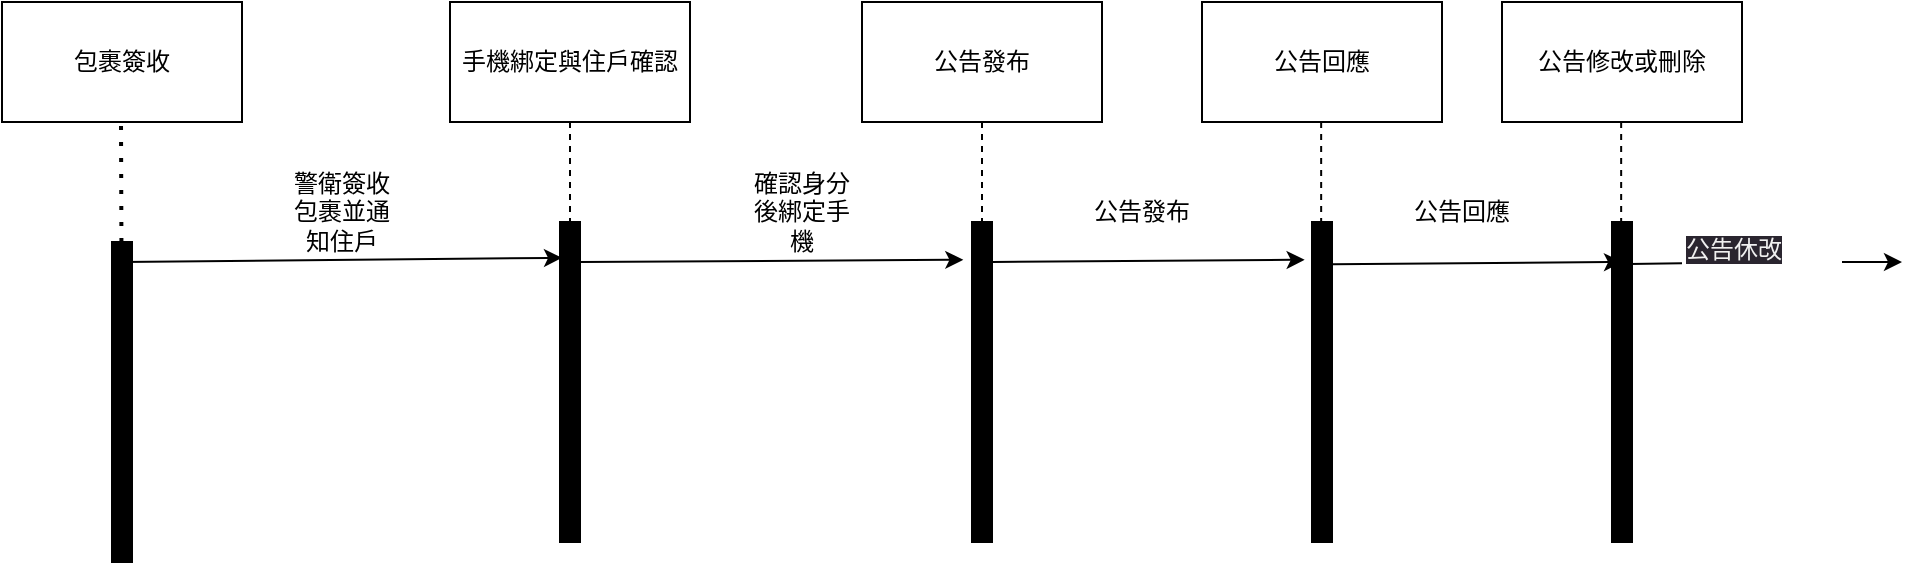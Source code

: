 <mxfile>
    <diagram id="Am69lzN_dXZeyNt_0xxd" name="第1頁">
        <mxGraphModel dx="746" dy="563" grid="1" gridSize="10" guides="1" tooltips="1" connect="1" arrows="1" fold="1" page="1" pageScale="1" pageWidth="827" pageHeight="1169" math="0" shadow="0">
            <root>
                <mxCell id="0"/>
                <mxCell id="1" parent="0"/>
                <mxCell id="14" style="edgeStyle=none;html=1;exitX=0.5;exitY=1;exitDx=0;exitDy=0;endArrow=none;endFill=0;dashed=1;" parent="1" source="2" target="13" edge="1">
                    <mxGeometry relative="1" as="geometry"/>
                </mxCell>
                <mxCell id="2" value="公告發布" style="rounded=0;whiteSpace=wrap;html=1;" parent="1" vertex="1">
                    <mxGeometry x="430" y="30" width="120" height="60" as="geometry"/>
                </mxCell>
                <mxCell id="3" value="包裹簽收" style="rounded=0;whiteSpace=wrap;html=1;" parent="1" vertex="1">
                    <mxGeometry y="30" width="120" height="60" as="geometry"/>
                </mxCell>
                <mxCell id="7" style="edgeStyle=none;html=1;exitX=0.5;exitY=1;exitDx=0;exitDy=0;dashed=1;endArrow=none;endFill=0;" parent="1" source="4" target="6" edge="1">
                    <mxGeometry relative="1" as="geometry"/>
                </mxCell>
                <mxCell id="4" value="手機綁定與住戶確認" style="rounded=0;whiteSpace=wrap;html=1;" parent="1" vertex="1">
                    <mxGeometry x="224" y="30" width="120" height="60" as="geometry"/>
                </mxCell>
                <mxCell id="5" value="" style="endArrow=none;dashed=1;html=1;dashPattern=1 3;strokeWidth=2;" parent="1" edge="1">
                    <mxGeometry width="50" height="50" relative="1" as="geometry">
                        <mxPoint x="60" y="230" as="sourcePoint"/>
                        <mxPoint x="59.5" y="90" as="targetPoint"/>
                    </mxGeometry>
                </mxCell>
                <mxCell id="6" value="" style="html=1;points=[];perimeter=orthogonalPerimeter;fillColor=strokeColor;" parent="1" vertex="1">
                    <mxGeometry x="279" y="140" width="10" height="160" as="geometry"/>
                </mxCell>
                <mxCell id="9" value="" style="endArrow=classic;html=1;entryX=0.1;entryY=0.112;entryDx=0;entryDy=0;entryPerimeter=0;" parent="1" target="6" edge="1">
                    <mxGeometry width="50" height="50" relative="1" as="geometry">
                        <mxPoint x="60" y="160" as="sourcePoint"/>
                        <mxPoint x="130" y="160" as="targetPoint"/>
                    </mxGeometry>
                </mxCell>
                <mxCell id="11" value="警衛簽收包裹並通知住戶" style="text;html=1;strokeColor=none;fillColor=none;align=center;verticalAlign=middle;whiteSpace=wrap;rounded=0;" parent="1" vertex="1">
                    <mxGeometry x="140" y="120" width="60" height="30" as="geometry"/>
                </mxCell>
                <mxCell id="13" value="" style="html=1;points=[];perimeter=orthogonalPerimeter;fillColor=strokeColor;" parent="1" vertex="1">
                    <mxGeometry x="485" y="140" width="10" height="160" as="geometry"/>
                </mxCell>
                <mxCell id="16" value="" style="endArrow=classic;html=1;entryX=-0.433;entryY=0.118;entryDx=0;entryDy=0;entryPerimeter=0;" parent="1" target="13" edge="1">
                    <mxGeometry width="50" height="50" relative="1" as="geometry">
                        <mxPoint x="289" y="160" as="sourcePoint"/>
                        <mxPoint x="359" y="160" as="targetPoint"/>
                    </mxGeometry>
                </mxCell>
                <mxCell id="17" value="確認身分後綁定手機" style="text;html=1;strokeColor=none;fillColor=none;align=center;verticalAlign=middle;whiteSpace=wrap;rounded=0;" parent="1" vertex="1">
                    <mxGeometry x="370" y="120" width="60" height="30" as="geometry"/>
                </mxCell>
                <mxCell id="21" value="公告回應" style="rounded=0;whiteSpace=wrap;html=1;" parent="1" vertex="1">
                    <mxGeometry x="600" y="30" width="120" height="60" as="geometry"/>
                </mxCell>
                <mxCell id="692" value="公告修改或刪除" style="rounded=0;whiteSpace=wrap;html=1;" parent="1" vertex="1">
                    <mxGeometry x="750" y="30" width="120" height="60" as="geometry"/>
                </mxCell>
                <mxCell id="711" value="" style="html=1;points=[];perimeter=orthogonalPerimeter;fillColor=strokeColor;" vertex="1" parent="1">
                    <mxGeometry x="55" y="150" width="10" height="160" as="geometry"/>
                </mxCell>
                <mxCell id="712" value="" style="html=1;points=[];perimeter=orthogonalPerimeter;fillColor=strokeColor;" vertex="1" parent="1">
                    <mxGeometry x="655" y="140" width="10" height="160" as="geometry"/>
                </mxCell>
                <mxCell id="713" style="edgeStyle=none;html=1;exitX=0.5;exitY=1;exitDx=0;exitDy=0;endArrow=none;endFill=0;dashed=1;" edge="1" parent="1">
                    <mxGeometry relative="1" as="geometry">
                        <mxPoint x="659.58" y="90" as="sourcePoint"/>
                        <mxPoint x="659.58" y="140" as="targetPoint"/>
                    </mxGeometry>
                </mxCell>
                <mxCell id="715" style="edgeStyle=none;html=1;exitX=0.5;exitY=1;exitDx=0;exitDy=0;endArrow=none;endFill=0;dashed=1;" edge="1" parent="1">
                    <mxGeometry relative="1" as="geometry">
                        <mxPoint x="809.58" y="90" as="sourcePoint"/>
                        <mxPoint x="809.58" y="140" as="targetPoint"/>
                    </mxGeometry>
                </mxCell>
                <mxCell id="716" value="" style="html=1;points=[];perimeter=orthogonalPerimeter;fillColor=strokeColor;" vertex="1" parent="1">
                    <mxGeometry x="805" y="140" width="10" height="160" as="geometry"/>
                </mxCell>
                <mxCell id="717" value="" style="endArrow=classic;html=1;entryX=-0.367;entryY=0.118;entryDx=0;entryDy=0;entryPerimeter=0;" edge="1" parent="1" target="712">
                    <mxGeometry width="50" height="50" relative="1" as="geometry">
                        <mxPoint x="495.0" y="160" as="sourcePoint"/>
                        <mxPoint x="686.67" y="158.88" as="targetPoint"/>
                    </mxGeometry>
                </mxCell>
                <mxCell id="718" value="" style="endArrow=classic;html=1;" edge="1" parent="1">
                    <mxGeometry width="50" height="50" relative="1" as="geometry">
                        <mxPoint x="665" y="161.12" as="sourcePoint"/>
                        <mxPoint x="810" y="160" as="targetPoint"/>
                    </mxGeometry>
                </mxCell>
                <mxCell id="719" value="公告發布" style="text;html=1;strokeColor=none;fillColor=none;align=center;verticalAlign=middle;whiteSpace=wrap;rounded=0;" vertex="1" parent="1">
                    <mxGeometry x="540" y="120" width="60" height="30" as="geometry"/>
                </mxCell>
                <mxCell id="720" value="公告回應" style="text;html=1;strokeColor=none;fillColor=none;align=center;verticalAlign=middle;whiteSpace=wrap;rounded=0;" vertex="1" parent="1">
                    <mxGeometry x="700" y="120" width="60" height="30" as="geometry"/>
                </mxCell>
                <mxCell id="722" value="" style="endArrow=classic;html=1;startArrow=none;" edge="1" parent="1" source="721">
                    <mxGeometry width="50" height="50" relative="1" as="geometry">
                        <mxPoint x="805" y="161.12" as="sourcePoint"/>
                        <mxPoint x="950" y="160.0" as="targetPoint"/>
                    </mxGeometry>
                </mxCell>
                <mxCell id="723" value="" style="endArrow=none;html=1;" edge="1" parent="1" target="721">
                    <mxGeometry width="50" height="50" relative="1" as="geometry">
                        <mxPoint x="805" y="161.12" as="sourcePoint"/>
                        <mxPoint x="950" y="160.0" as="targetPoint"/>
                    </mxGeometry>
                </mxCell>
                <mxCell id="721" value="&lt;span style=&quot;color: rgb(240, 240, 240); font-family: Helvetica; font-size: 12px; font-style: normal; font-variant-ligatures: normal; font-variant-caps: normal; font-weight: 400; letter-spacing: normal; orphans: 2; text-align: center; text-indent: 0px; text-transform: none; widows: 2; word-spacing: 0px; -webkit-text-stroke-width: 0px; background-color: rgb(42, 37, 47); text-decoration-thickness: initial; text-decoration-style: initial; text-decoration-color: initial; float: none; display: inline !important;&quot;&gt;公告休改&lt;/span&gt;" style="text;whiteSpace=wrap;html=1;" vertex="1" parent="1">
                    <mxGeometry x="840" y="140" width="80" height="40" as="geometry"/>
                </mxCell>
            </root>
        </mxGraphModel>
    </diagram>
</mxfile>